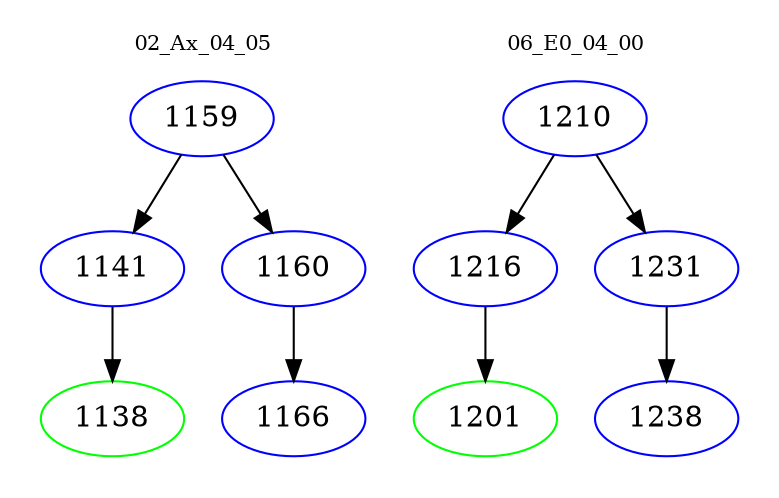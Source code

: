 digraph{
subgraph cluster_0 {
color = white
label = "02_Ax_04_05";
fontsize=10;
T0_1159 [label="1159", color="blue"]
T0_1159 -> T0_1141 [color="black"]
T0_1141 [label="1141", color="blue"]
T0_1141 -> T0_1138 [color="black"]
T0_1138 [label="1138", color="green"]
T0_1159 -> T0_1160 [color="black"]
T0_1160 [label="1160", color="blue"]
T0_1160 -> T0_1166 [color="black"]
T0_1166 [label="1166", color="blue"]
}
subgraph cluster_1 {
color = white
label = "06_E0_04_00";
fontsize=10;
T1_1210 [label="1210", color="blue"]
T1_1210 -> T1_1216 [color="black"]
T1_1216 [label="1216", color="blue"]
T1_1216 -> T1_1201 [color="black"]
T1_1201 [label="1201", color="green"]
T1_1210 -> T1_1231 [color="black"]
T1_1231 [label="1231", color="blue"]
T1_1231 -> T1_1238 [color="black"]
T1_1238 [label="1238", color="blue"]
}
}
